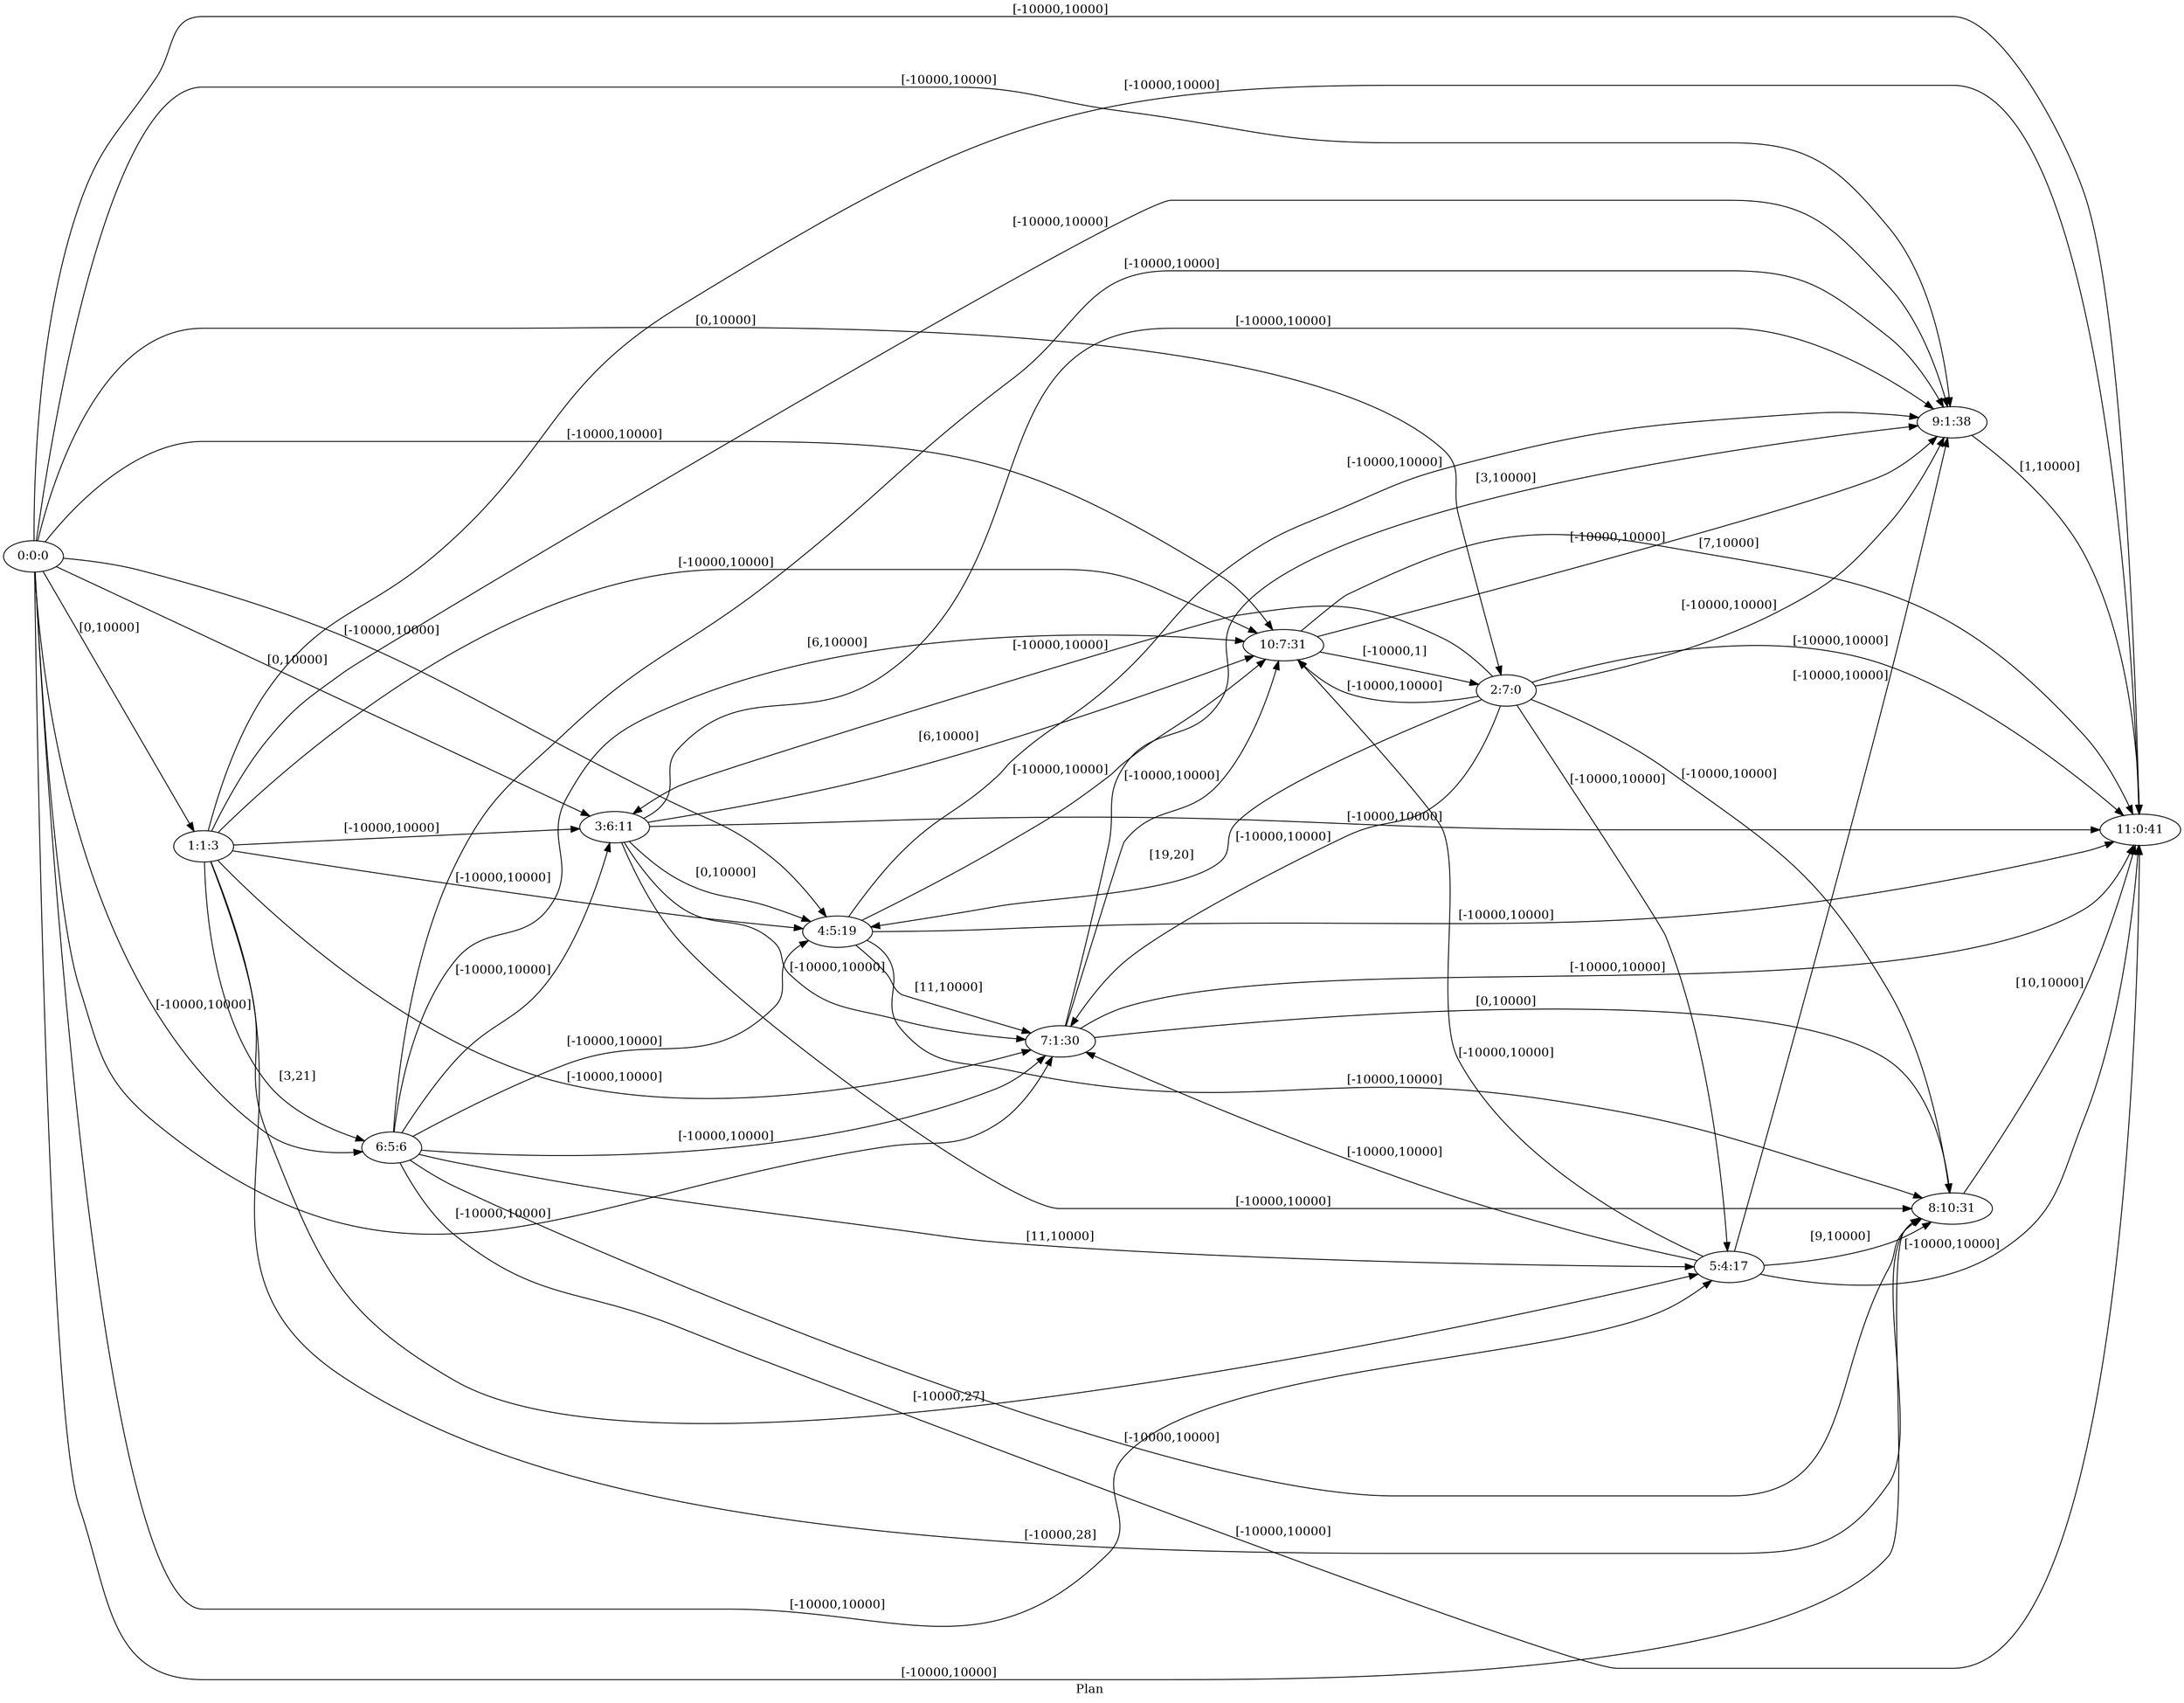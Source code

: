 digraph G {
 rankdir = LR;
 nodesep = .45; 
 size = 30;
label="Plan ";
 fldt = 0.41923;
"0:0:0"->"1:1:3"[ label = "[0,10000]"];
"0:0:0"->"2:7:0"[ label = "[0,10000]"];
"0:0:0"->"3:6:11"[ label = "[0,10000]"];
"0:0:0"->"4:5:19"[ label = "[-10000,10000]"];
"0:0:0"->"5:4:17"[ label = "[-10000,10000]"];
"0:0:0"->"6:5:6"[ label = "[-10000,10000]"];
"0:0:0"->"7:1:30"[ label = "[-10000,10000]"];
"0:0:0"->"8:10:31"[ label = "[-10000,10000]"];
"0:0:0"->"9:1:38"[ label = "[-10000,10000]"];
"0:0:0"->"10:7:31"[ label = "[-10000,10000]"];
"0:0:0"->"11:0:41"[ label = "[-10000,10000]"];
"1:1:3"->"3:6:11"[ label = "[-10000,10000]"];
"1:1:3"->"4:5:19"[ label = "[-10000,10000]"];
"1:1:3"->"5:4:17"[ label = "[-10000,27]"];
"1:1:3"->"6:5:6"[ label = "[3,21]"];
"1:1:3"->"7:1:30"[ label = "[-10000,10000]"];
"1:1:3"->"8:10:31"[ label = "[-10000,28]"];
"1:1:3"->"9:1:38"[ label = "[-10000,10000]"];
"1:1:3"->"10:7:31"[ label = "[-10000,10000]"];
"1:1:3"->"11:0:41"[ label = "[-10000,10000]"];
"2:7:0"->"3:6:11"[ label = "[-10000,10000]"];
"2:7:0"->"4:5:19"[ label = "[19,20]"];
"2:7:0"->"5:4:17"[ label = "[-10000,10000]"];
"2:7:0"->"7:1:30"[ label = "[-10000,10000]"];
"2:7:0"->"8:10:31"[ label = "[-10000,10000]"];
"2:7:0"->"9:1:38"[ label = "[-10000,10000]"];
"2:7:0"->"10:7:31"[ label = "[-10000,10000]"];
"2:7:0"->"11:0:41"[ label = "[-10000,10000]"];
"3:6:11"->"4:5:19"[ label = "[0,10000]"];
"3:6:11"->"7:1:30"[ label = "[-10000,10000]"];
"3:6:11"->"8:10:31"[ label = "[-10000,10000]"];
"3:6:11"->"9:1:38"[ label = "[-10000,10000]"];
"3:6:11"->"10:7:31"[ label = "[6,10000]"];
"3:6:11"->"11:0:41"[ label = "[-10000,10000]"];
"4:5:19"->"7:1:30"[ label = "[11,10000]"];
"4:5:19"->"8:10:31"[ label = "[-10000,10000]"];
"4:5:19"->"9:1:38"[ label = "[-10000,10000]"];
"4:5:19"->"10:7:31"[ label = "[-10000,10000]"];
"4:5:19"->"11:0:41"[ label = "[-10000,10000]"];
"5:4:17"->"7:1:30"[ label = "[-10000,10000]"];
"5:4:17"->"8:10:31"[ label = "[9,10000]"];
"5:4:17"->"9:1:38"[ label = "[-10000,10000]"];
"5:4:17"->"10:7:31"[ label = "[-10000,10000]"];
"5:4:17"->"11:0:41"[ label = "[-10000,10000]"];
"6:5:6"->"3:6:11"[ label = "[-10000,10000]"];
"6:5:6"->"4:5:19"[ label = "[-10000,10000]"];
"6:5:6"->"5:4:17"[ label = "[11,10000]"];
"6:5:6"->"7:1:30"[ label = "[-10000,10000]"];
"6:5:6"->"8:10:31"[ label = "[-10000,10000]"];
"6:5:6"->"9:1:38"[ label = "[-10000,10000]"];
"6:5:6"->"10:7:31"[ label = "[6,10000]"];
"6:5:6"->"11:0:41"[ label = "[-10000,10000]"];
"7:1:30"->"8:10:31"[ label = "[0,10000]"];
"7:1:30"->"9:1:38"[ label = "[3,10000]"];
"7:1:30"->"10:7:31"[ label = "[-10000,10000]"];
"7:1:30"->"11:0:41"[ label = "[-10000,10000]"];
"8:10:31"->"11:0:41"[ label = "[10,10000]"];
"9:1:38"->"11:0:41"[ label = "[1,10000]"];
"10:7:31"->"2:7:0"[ label = "[-10000,1]"];
"10:7:31"->"9:1:38"[ label = "[-10000,10000]"];
"10:7:31"->"11:0:41"[ label = "[7,10000]"];
}
